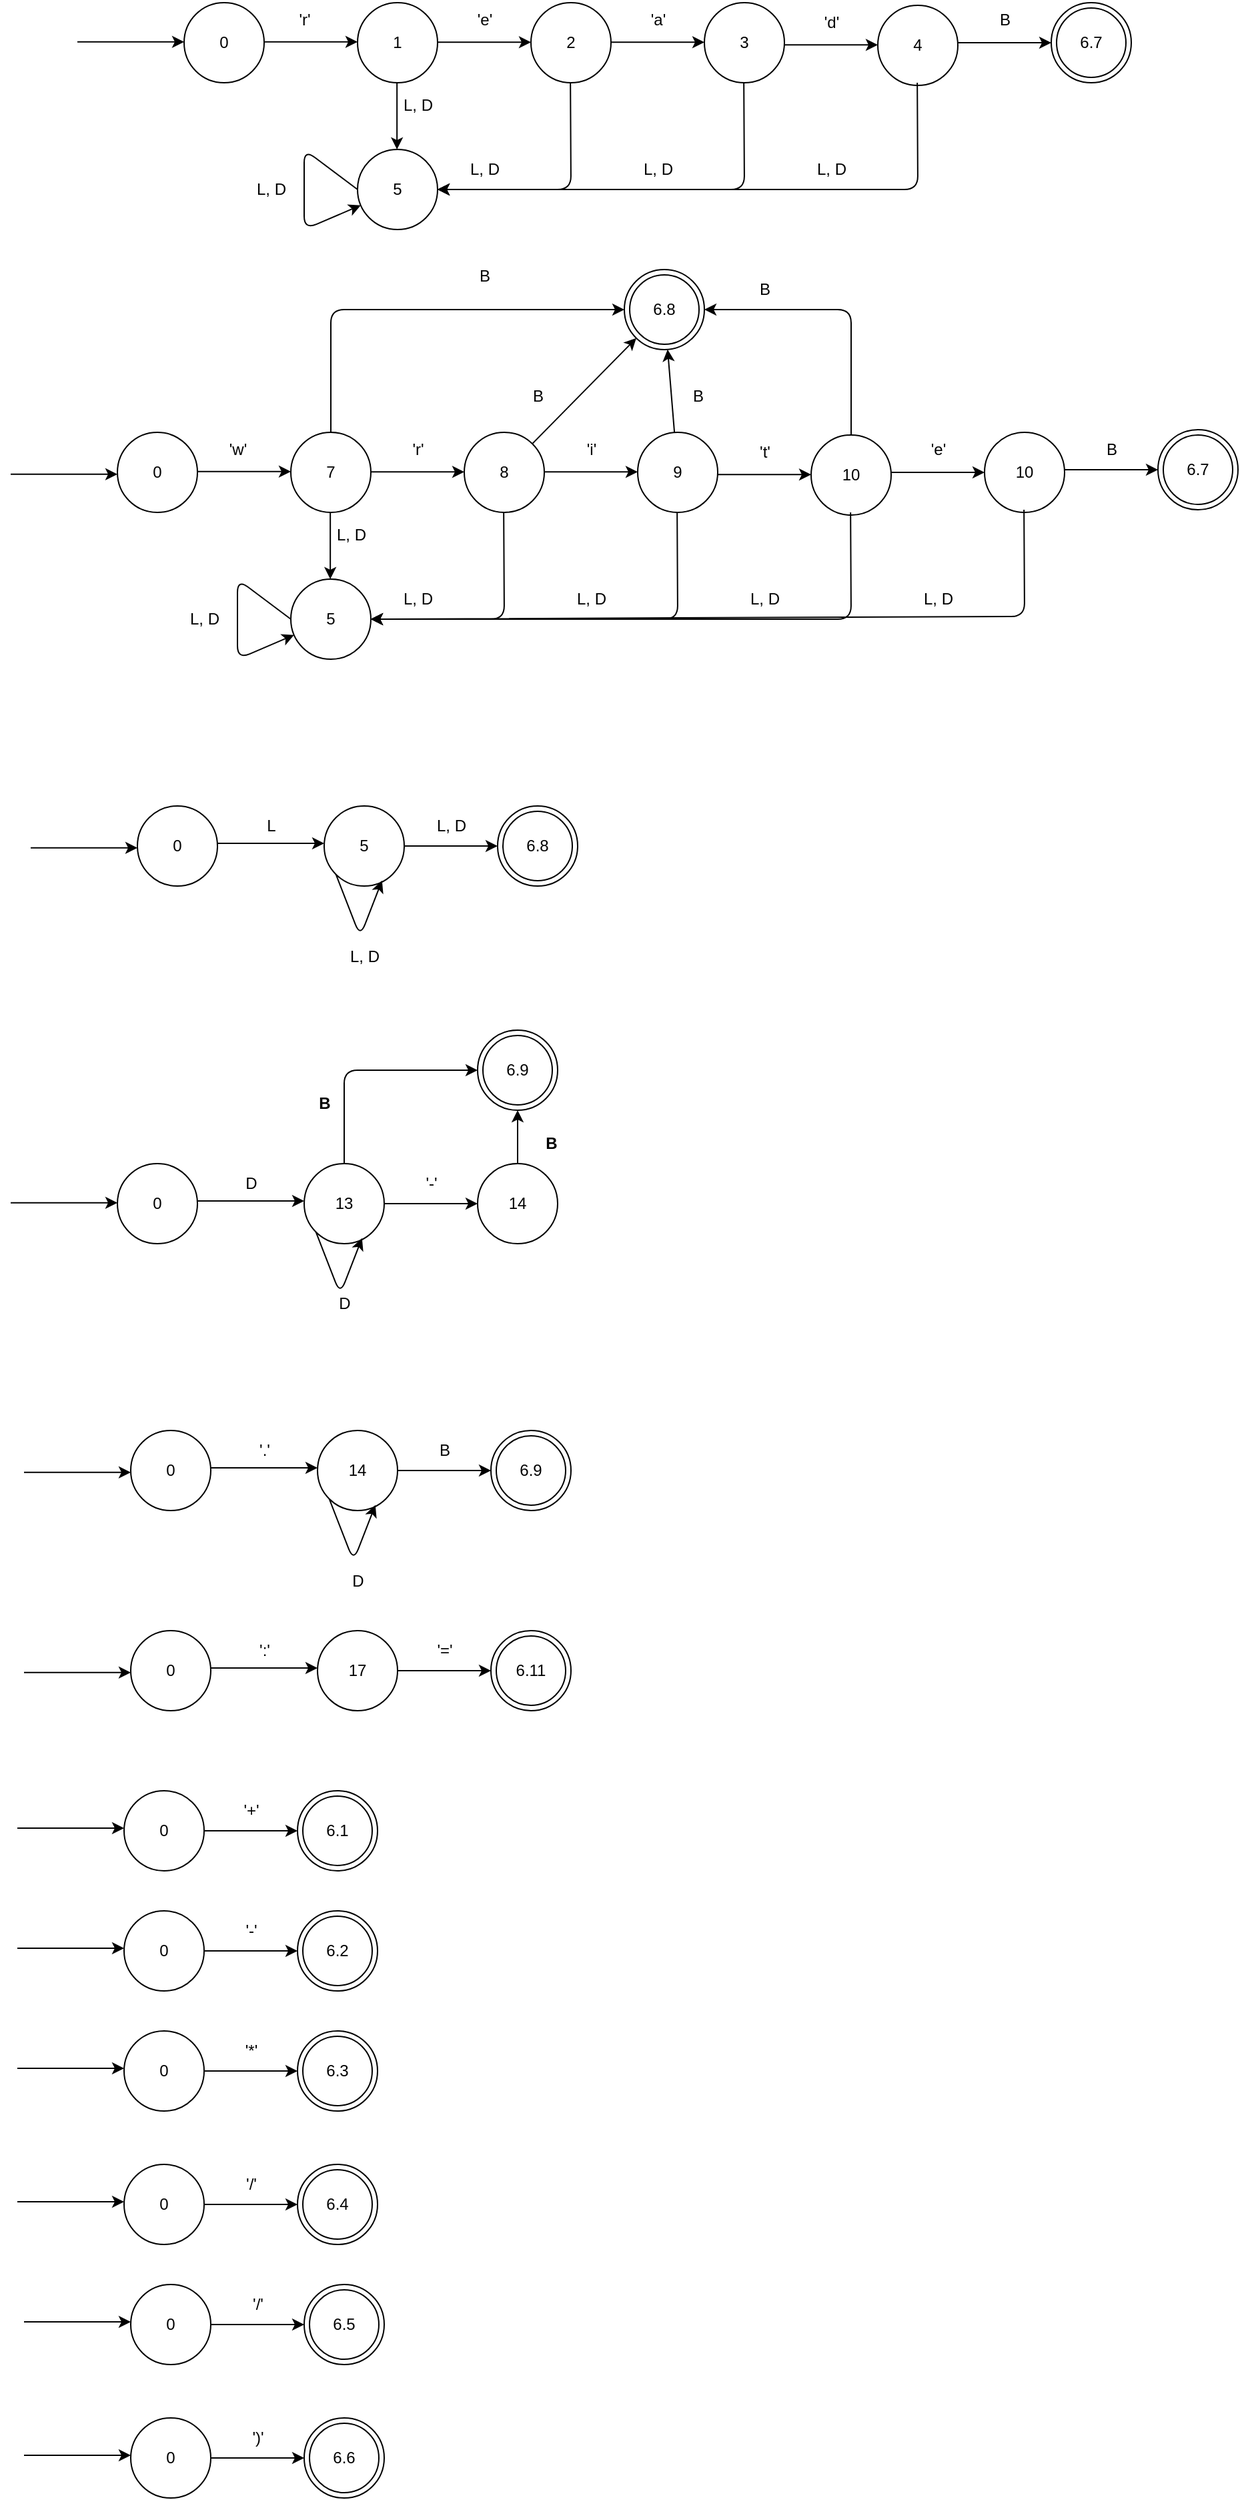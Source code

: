 <mxfile>
    <diagram id="kbqpYCO-wnvlzB_48cYy" name="Page-1">
        <mxGraphModel dx="1703" dy="479" grid="1" gridSize="10" guides="1" tooltips="1" connect="1" arrows="1" fold="1" page="1" pageScale="1" pageWidth="850" pageHeight="1100" math="0" shadow="0">
            <root>
                <mxCell id="0"/>
                <mxCell id="1" parent="0"/>
                <mxCell id="2" value="" style="endArrow=classic;html=1;" edge="1" parent="1">
                    <mxGeometry width="50" height="50" relative="1" as="geometry">
                        <mxPoint x="10" y="279.41" as="sourcePoint"/>
                        <mxPoint x="90" y="279.41" as="targetPoint"/>
                    </mxGeometry>
                </mxCell>
                <mxCell id="3" value="0" style="ellipse;whiteSpace=wrap;html=1;aspect=fixed;" vertex="1" parent="1">
                    <mxGeometry x="90" y="250" width="60" height="60" as="geometry"/>
                </mxCell>
                <mxCell id="4" value="" style="endArrow=classic;html=1;" edge="1" parent="1">
                    <mxGeometry width="50" height="50" relative="1" as="geometry">
                        <mxPoint x="150" y="279.41" as="sourcePoint"/>
                        <mxPoint x="220" y="279.41" as="targetPoint"/>
                    </mxGeometry>
                </mxCell>
                <mxCell id="5" value="" style="endArrow=classic;html=1;" edge="1" parent="1">
                    <mxGeometry width="50" height="50" relative="1" as="geometry">
                        <mxPoint x="280" y="279.66" as="sourcePoint"/>
                        <mxPoint x="350" y="279.66" as="targetPoint"/>
                    </mxGeometry>
                </mxCell>
                <mxCell id="6" value="1" style="ellipse;whiteSpace=wrap;html=1;aspect=fixed;" vertex="1" parent="1">
                    <mxGeometry x="220" y="250" width="60" height="60" as="geometry"/>
                </mxCell>
                <mxCell id="7" value="2" style="ellipse;whiteSpace=wrap;html=1;aspect=fixed;" vertex="1" parent="1">
                    <mxGeometry x="350" y="250" width="60" height="60" as="geometry"/>
                </mxCell>
                <mxCell id="8" value="&#39;r&#39;" style="text;html=1;align=center;verticalAlign=middle;resizable=0;points=[];autosize=1;strokeColor=none;fillColor=none;" vertex="1" parent="1">
                    <mxGeometry x="165" y="248" width="30" height="30" as="geometry"/>
                </mxCell>
                <mxCell id="9" value="&#39;e&#39;" style="text;html=1;align=center;verticalAlign=middle;resizable=0;points=[];autosize=1;strokeColor=none;fillColor=none;" vertex="1" parent="1">
                    <mxGeometry x="300" y="248" width="30" height="30" as="geometry"/>
                </mxCell>
                <mxCell id="14" value="" style="endArrow=classic;html=1;" edge="1" parent="1">
                    <mxGeometry width="50" height="50" relative="1" as="geometry">
                        <mxPoint x="410" y="279.66" as="sourcePoint"/>
                        <mxPoint x="480" y="279.66" as="targetPoint"/>
                    </mxGeometry>
                </mxCell>
                <mxCell id="15" value="3" style="ellipse;whiteSpace=wrap;html=1;aspect=fixed;" vertex="1" parent="1">
                    <mxGeometry x="480" y="250" width="60" height="60" as="geometry"/>
                </mxCell>
                <mxCell id="16" value="&#39;a&#39;" style="text;html=1;align=center;verticalAlign=middle;resizable=0;points=[];autosize=1;strokeColor=none;fillColor=none;" vertex="1" parent="1">
                    <mxGeometry x="430" y="248" width="30" height="30" as="geometry"/>
                </mxCell>
                <mxCell id="17" value="" style="endArrow=classic;html=1;" edge="1" parent="1">
                    <mxGeometry width="50" height="50" relative="1" as="geometry">
                        <mxPoint x="540" y="281.66" as="sourcePoint"/>
                        <mxPoint x="610" y="281.66" as="targetPoint"/>
                    </mxGeometry>
                </mxCell>
                <mxCell id="18" value="4" style="ellipse;whiteSpace=wrap;html=1;aspect=fixed;" vertex="1" parent="1">
                    <mxGeometry x="610" y="252" width="60" height="60" as="geometry"/>
                </mxCell>
                <mxCell id="19" value="&#39;d&#39;" style="text;html=1;align=center;verticalAlign=middle;resizable=0;points=[];autosize=1;strokeColor=none;fillColor=none;" vertex="1" parent="1">
                    <mxGeometry x="560" y="250" width="30" height="30" as="geometry"/>
                </mxCell>
                <mxCell id="22" value="" style="endArrow=classic;html=1;" edge="1" parent="1">
                    <mxGeometry width="50" height="50" relative="1" as="geometry">
                        <mxPoint x="670" y="280.0" as="sourcePoint"/>
                        <mxPoint x="740" y="280.0" as="targetPoint"/>
                    </mxGeometry>
                </mxCell>
                <mxCell id="23" value="6.7" style="ellipse;shape=doubleEllipse;whiteSpace=wrap;html=1;aspect=fixed;" vertex="1" parent="1">
                    <mxGeometry x="740" y="250" width="60" height="60" as="geometry"/>
                </mxCell>
                <mxCell id="24" value="B" style="text;html=1;align=center;verticalAlign=middle;resizable=0;points=[];autosize=1;strokeColor=none;fillColor=none;" vertex="1" parent="1">
                    <mxGeometry x="690" y="248" width="30" height="30" as="geometry"/>
                </mxCell>
                <mxCell id="25" value="" style="endArrow=classic;html=1;" edge="1" parent="1">
                    <mxGeometry width="50" height="50" relative="1" as="geometry">
                        <mxPoint x="249.58" y="310" as="sourcePoint"/>
                        <mxPoint x="249.58" y="360" as="targetPoint"/>
                    </mxGeometry>
                </mxCell>
                <mxCell id="26" value="5" style="ellipse;whiteSpace=wrap;html=1;aspect=fixed;" vertex="1" parent="1">
                    <mxGeometry x="220" y="360" width="60" height="60" as="geometry"/>
                </mxCell>
                <mxCell id="27" value="L, D" style="text;html=1;align=center;verticalAlign=middle;resizable=0;points=[];autosize=1;strokeColor=none;fillColor=none;" vertex="1" parent="1">
                    <mxGeometry x="240" y="312" width="50" height="30" as="geometry"/>
                </mxCell>
                <mxCell id="28" value="" style="endArrow=classic;html=1;" edge="1" parent="1" target="26">
                    <mxGeometry width="50" height="50" relative="1" as="geometry">
                        <mxPoint x="379.58" y="310" as="sourcePoint"/>
                        <mxPoint x="380" y="400" as="targetPoint"/>
                        <Array as="points">
                            <mxPoint x="380" y="390"/>
                        </Array>
                    </mxGeometry>
                </mxCell>
                <mxCell id="29" value="" style="endArrow=classic;html=1;entryX=1;entryY=0.5;entryDx=0;entryDy=0;" edge="1" parent="1" target="26">
                    <mxGeometry width="50" height="50" relative="1" as="geometry">
                        <mxPoint x="509.58" y="310" as="sourcePoint"/>
                        <mxPoint x="510" y="390" as="targetPoint"/>
                        <Array as="points">
                            <mxPoint x="510" y="390"/>
                        </Array>
                    </mxGeometry>
                </mxCell>
                <mxCell id="30" value="" style="endArrow=classic;html=1;" edge="1" parent="1" target="26">
                    <mxGeometry width="50" height="50" relative="1" as="geometry">
                        <mxPoint x="639.58" y="310" as="sourcePoint"/>
                        <mxPoint x="410" y="390" as="targetPoint"/>
                        <Array as="points">
                            <mxPoint x="640" y="390"/>
                        </Array>
                    </mxGeometry>
                </mxCell>
                <mxCell id="31" value="L, D" style="text;html=1;align=center;verticalAlign=middle;resizable=0;points=[];autosize=1;strokeColor=none;fillColor=none;" vertex="1" parent="1">
                    <mxGeometry x="290" y="360" width="50" height="30" as="geometry"/>
                </mxCell>
                <mxCell id="32" value="L, D" style="text;html=1;align=center;verticalAlign=middle;resizable=0;points=[];autosize=1;strokeColor=none;fillColor=none;" vertex="1" parent="1">
                    <mxGeometry x="420" y="360" width="50" height="30" as="geometry"/>
                </mxCell>
                <mxCell id="33" value="L, D" style="text;html=1;align=center;verticalAlign=middle;resizable=0;points=[];autosize=1;strokeColor=none;fillColor=none;" vertex="1" parent="1">
                    <mxGeometry x="550" y="360" width="50" height="30" as="geometry"/>
                </mxCell>
                <mxCell id="34" value="" style="endArrow=classic;html=1;exitX=0;exitY=0.5;exitDx=0;exitDy=0;" edge="1" parent="1" source="26" target="26">
                    <mxGeometry width="50" height="50" relative="1" as="geometry">
                        <mxPoint x="145" y="410" as="sourcePoint"/>
                        <mxPoint x="140" y="390" as="targetPoint"/>
                        <Array as="points">
                            <mxPoint x="180" y="360"/>
                        </Array>
                    </mxGeometry>
                </mxCell>
                <mxCell id="35" value="L, D" style="text;html=1;align=center;verticalAlign=middle;resizable=0;points=[];autosize=1;strokeColor=none;fillColor=none;" vertex="1" parent="1">
                    <mxGeometry x="130" y="375" width="50" height="30" as="geometry"/>
                </mxCell>
                <mxCell id="90" value="0" style="ellipse;whiteSpace=wrap;html=1;aspect=fixed;" vertex="1" parent="1">
                    <mxGeometry x="40" y="572" width="60" height="60" as="geometry"/>
                </mxCell>
                <mxCell id="91" value="" style="endArrow=classic;html=1;" edge="1" parent="1">
                    <mxGeometry width="50" height="50" relative="1" as="geometry">
                        <mxPoint x="100" y="601.41" as="sourcePoint"/>
                        <mxPoint x="170" y="601.41" as="targetPoint"/>
                    </mxGeometry>
                </mxCell>
                <mxCell id="92" value="" style="endArrow=classic;html=1;" edge="1" parent="1">
                    <mxGeometry width="50" height="50" relative="1" as="geometry">
                        <mxPoint x="230" y="601.66" as="sourcePoint"/>
                        <mxPoint x="300" y="601.66" as="targetPoint"/>
                    </mxGeometry>
                </mxCell>
                <mxCell id="93" value="7" style="ellipse;whiteSpace=wrap;html=1;aspect=fixed;" vertex="1" parent="1">
                    <mxGeometry x="170" y="572" width="60" height="60" as="geometry"/>
                </mxCell>
                <mxCell id="94" value="8" style="ellipse;whiteSpace=wrap;html=1;aspect=fixed;" vertex="1" parent="1">
                    <mxGeometry x="300" y="572" width="60" height="60" as="geometry"/>
                </mxCell>
                <mxCell id="95" value="&#39;w&#39;" style="text;html=1;align=center;verticalAlign=middle;resizable=0;points=[];autosize=1;strokeColor=none;fillColor=none;" vertex="1" parent="1">
                    <mxGeometry x="110" y="570" width="40" height="30" as="geometry"/>
                </mxCell>
                <mxCell id="96" value="&#39;r&#39;" style="text;html=1;align=center;verticalAlign=middle;resizable=0;points=[];autosize=1;strokeColor=none;fillColor=none;" vertex="1" parent="1">
                    <mxGeometry x="250" y="570" width="30" height="30" as="geometry"/>
                </mxCell>
                <mxCell id="97" value="" style="endArrow=classic;html=1;" edge="1" parent="1">
                    <mxGeometry width="50" height="50" relative="1" as="geometry">
                        <mxPoint x="360" y="601.66" as="sourcePoint"/>
                        <mxPoint x="430" y="601.66" as="targetPoint"/>
                    </mxGeometry>
                </mxCell>
                <mxCell id="98" value="9" style="ellipse;whiteSpace=wrap;html=1;aspect=fixed;" vertex="1" parent="1">
                    <mxGeometry x="430" y="572" width="60" height="60" as="geometry"/>
                </mxCell>
                <mxCell id="99" value="&#39;i&#39;" style="text;html=1;align=center;verticalAlign=middle;resizable=0;points=[];autosize=1;strokeColor=none;fillColor=none;" vertex="1" parent="1">
                    <mxGeometry x="380" y="570" width="30" height="30" as="geometry"/>
                </mxCell>
                <mxCell id="100" value="" style="endArrow=classic;html=1;" edge="1" parent="1">
                    <mxGeometry width="50" height="50" relative="1" as="geometry">
                        <mxPoint x="490" y="603.66" as="sourcePoint"/>
                        <mxPoint x="560" y="603.66" as="targetPoint"/>
                    </mxGeometry>
                </mxCell>
                <mxCell id="101" value="10" style="ellipse;whiteSpace=wrap;html=1;aspect=fixed;" vertex="1" parent="1">
                    <mxGeometry x="560" y="574" width="60" height="60" as="geometry"/>
                </mxCell>
                <mxCell id="102" value="&#39;t&#39;" style="text;html=1;align=center;verticalAlign=middle;resizable=0;points=[];autosize=1;strokeColor=none;fillColor=none;" vertex="1" parent="1">
                    <mxGeometry x="510" y="572" width="30" height="30" as="geometry"/>
                </mxCell>
                <mxCell id="103" value="" style="endArrow=classic;html=1;" edge="1" parent="1">
                    <mxGeometry width="50" height="50" relative="1" as="geometry">
                        <mxPoint x="620" y="602" as="sourcePoint"/>
                        <mxPoint x="690" y="602" as="targetPoint"/>
                    </mxGeometry>
                </mxCell>
                <mxCell id="105" value="&#39;e&#39;" style="text;html=1;align=center;verticalAlign=middle;resizable=0;points=[];autosize=1;strokeColor=none;fillColor=none;" vertex="1" parent="1">
                    <mxGeometry x="640" y="570" width="30" height="30" as="geometry"/>
                </mxCell>
                <mxCell id="106" value="" style="endArrow=classic;html=1;" edge="1" parent="1">
                    <mxGeometry width="50" height="50" relative="1" as="geometry">
                        <mxPoint x="199.58" y="632" as="sourcePoint"/>
                        <mxPoint x="199.58" y="682" as="targetPoint"/>
                    </mxGeometry>
                </mxCell>
                <mxCell id="107" value="5" style="ellipse;whiteSpace=wrap;html=1;aspect=fixed;" vertex="1" parent="1">
                    <mxGeometry x="170" y="682" width="60" height="60" as="geometry"/>
                </mxCell>
                <mxCell id="108" value="L, D" style="text;html=1;align=center;verticalAlign=middle;resizable=0;points=[];autosize=1;strokeColor=none;fillColor=none;" vertex="1" parent="1">
                    <mxGeometry x="190" y="634" width="50" height="30" as="geometry"/>
                </mxCell>
                <mxCell id="109" value="" style="endArrow=classic;html=1;" edge="1" parent="1" target="107">
                    <mxGeometry width="50" height="50" relative="1" as="geometry">
                        <mxPoint x="329.58" y="632" as="sourcePoint"/>
                        <mxPoint x="330" y="722" as="targetPoint"/>
                        <Array as="points">
                            <mxPoint x="330" y="712"/>
                        </Array>
                    </mxGeometry>
                </mxCell>
                <mxCell id="110" value="" style="endArrow=classic;html=1;entryX=1;entryY=0.5;entryDx=0;entryDy=0;" edge="1" parent="1" target="107">
                    <mxGeometry width="50" height="50" relative="1" as="geometry">
                        <mxPoint x="459.58" y="632" as="sourcePoint"/>
                        <mxPoint x="460" y="712" as="targetPoint"/>
                        <Array as="points">
                            <mxPoint x="460" y="712"/>
                        </Array>
                    </mxGeometry>
                </mxCell>
                <mxCell id="111" value="" style="endArrow=classic;html=1;" edge="1" parent="1" target="107">
                    <mxGeometry width="50" height="50" relative="1" as="geometry">
                        <mxPoint x="589.58" y="632" as="sourcePoint"/>
                        <mxPoint x="360" y="712" as="targetPoint"/>
                        <Array as="points">
                            <mxPoint x="590" y="712"/>
                        </Array>
                    </mxGeometry>
                </mxCell>
                <mxCell id="112" value="L, D" style="text;html=1;align=center;verticalAlign=middle;resizable=0;points=[];autosize=1;strokeColor=none;fillColor=none;" vertex="1" parent="1">
                    <mxGeometry x="240" y="682" width="50" height="30" as="geometry"/>
                </mxCell>
                <mxCell id="113" value="L, D" style="text;html=1;align=center;verticalAlign=middle;resizable=0;points=[];autosize=1;strokeColor=none;fillColor=none;" vertex="1" parent="1">
                    <mxGeometry x="370" y="682" width="50" height="30" as="geometry"/>
                </mxCell>
                <mxCell id="114" value="L, D" style="text;html=1;align=center;verticalAlign=middle;resizable=0;points=[];autosize=1;strokeColor=none;fillColor=none;" vertex="1" parent="1">
                    <mxGeometry x="500" y="682" width="50" height="30" as="geometry"/>
                </mxCell>
                <mxCell id="115" value="" style="endArrow=classic;html=1;exitX=0;exitY=0.5;exitDx=0;exitDy=0;" edge="1" parent="1" source="107" target="107">
                    <mxGeometry width="50" height="50" relative="1" as="geometry">
                        <mxPoint x="95" y="732" as="sourcePoint"/>
                        <mxPoint x="90" y="712" as="targetPoint"/>
                        <Array as="points">
                            <mxPoint x="130" y="682"/>
                        </Array>
                    </mxGeometry>
                </mxCell>
                <mxCell id="116" value="L, D" style="text;html=1;align=center;verticalAlign=middle;resizable=0;points=[];autosize=1;strokeColor=none;fillColor=none;" vertex="1" parent="1">
                    <mxGeometry x="80" y="697" width="50" height="30" as="geometry"/>
                </mxCell>
                <mxCell id="117" value="10" style="ellipse;whiteSpace=wrap;html=1;aspect=fixed;" vertex="1" parent="1">
                    <mxGeometry x="690" y="572" width="60" height="60" as="geometry"/>
                </mxCell>
                <mxCell id="118" value="6.7" style="ellipse;shape=doubleEllipse;whiteSpace=wrap;html=1;aspect=fixed;" vertex="1" parent="1">
                    <mxGeometry x="820" y="570" width="60" height="60" as="geometry"/>
                </mxCell>
                <mxCell id="119" value="B" style="text;html=1;align=center;verticalAlign=middle;resizable=0;points=[];autosize=1;strokeColor=none;fillColor=none;" vertex="1" parent="1">
                    <mxGeometry x="770" y="570" width="30" height="30" as="geometry"/>
                </mxCell>
                <mxCell id="121" value="" style="endArrow=classic;html=1;" edge="1" parent="1">
                    <mxGeometry width="50" height="50" relative="1" as="geometry">
                        <mxPoint x="750" y="600" as="sourcePoint"/>
                        <mxPoint x="820" y="600" as="targetPoint"/>
                    </mxGeometry>
                </mxCell>
                <mxCell id="122" value="" style="endArrow=classic;html=1;entryX=1;entryY=0.5;entryDx=0;entryDy=0;" edge="1" parent="1" target="107">
                    <mxGeometry width="50" height="50" relative="1" as="geometry">
                        <mxPoint x="719.58" y="630" as="sourcePoint"/>
                        <mxPoint x="360" y="710" as="targetPoint"/>
                        <Array as="points">
                            <mxPoint x="720" y="710"/>
                        </Array>
                    </mxGeometry>
                </mxCell>
                <mxCell id="123" value="L, D" style="text;html=1;align=center;verticalAlign=middle;resizable=0;points=[];autosize=1;strokeColor=none;fillColor=none;" vertex="1" parent="1">
                    <mxGeometry x="630" y="682" width="50" height="30" as="geometry"/>
                </mxCell>
                <mxCell id="124" value="6.8" style="ellipse;shape=doubleEllipse;whiteSpace=wrap;html=1;aspect=fixed;" vertex="1" parent="1">
                    <mxGeometry x="420" y="450" width="60" height="60" as="geometry"/>
                </mxCell>
                <mxCell id="125" value="" style="endArrow=classic;html=1;entryX=0;entryY=0.5;entryDx=0;entryDy=0;" edge="1" parent="1" source="93" target="124">
                    <mxGeometry width="50" height="50" relative="1" as="geometry">
                        <mxPoint x="230" y="540" as="sourcePoint"/>
                        <mxPoint x="280" y="490" as="targetPoint"/>
                        <Array as="points">
                            <mxPoint x="200" y="480"/>
                        </Array>
                    </mxGeometry>
                </mxCell>
                <mxCell id="126" value="B" style="text;html=1;align=center;verticalAlign=middle;resizable=0;points=[];autosize=1;strokeColor=none;fillColor=none;" vertex="1" parent="1">
                    <mxGeometry x="300" y="440" width="30" height="30" as="geometry"/>
                </mxCell>
                <mxCell id="127" value="" style="endArrow=classic;html=1;" edge="1" parent="1" source="94" target="124">
                    <mxGeometry width="50" height="50" relative="1" as="geometry">
                        <mxPoint x="320" y="590" as="sourcePoint"/>
                        <mxPoint x="550" y="504" as="targetPoint"/>
                        <Array as="points"/>
                    </mxGeometry>
                </mxCell>
                <mxCell id="128" value="B" style="text;html=1;align=center;verticalAlign=middle;resizable=0;points=[];autosize=1;strokeColor=none;fillColor=none;" vertex="1" parent="1">
                    <mxGeometry x="340" y="530" width="30" height="30" as="geometry"/>
                </mxCell>
                <mxCell id="129" value="" style="endArrow=classic;html=1;" edge="1" parent="1" source="98" target="124">
                    <mxGeometry width="50" height="50" relative="1" as="geometry">
                        <mxPoint x="361" y="591" as="sourcePoint"/>
                        <mxPoint x="439" y="511" as="targetPoint"/>
                        <Array as="points"/>
                    </mxGeometry>
                </mxCell>
                <mxCell id="130" value="B" style="text;html=1;align=center;verticalAlign=middle;resizable=0;points=[];autosize=1;strokeColor=none;fillColor=none;" vertex="1" parent="1">
                    <mxGeometry x="460" y="530" width="30" height="30" as="geometry"/>
                </mxCell>
                <mxCell id="132" value="" style="endArrow=classic;html=1;" edge="1" parent="1" source="101" target="124">
                    <mxGeometry width="50" height="50" relative="1" as="geometry">
                        <mxPoint x="540" y="470" as="sourcePoint"/>
                        <mxPoint x="590" y="420" as="targetPoint"/>
                        <Array as="points">
                            <mxPoint x="590" y="480"/>
                        </Array>
                    </mxGeometry>
                </mxCell>
                <mxCell id="133" value="B" style="text;html=1;align=center;verticalAlign=middle;resizable=0;points=[];autosize=1;strokeColor=none;fillColor=none;" vertex="1" parent="1">
                    <mxGeometry x="510" y="450" width="30" height="30" as="geometry"/>
                </mxCell>
                <mxCell id="134" value="" style="endArrow=classic;html=1;" edge="1" parent="1">
                    <mxGeometry width="50" height="50" relative="1" as="geometry">
                        <mxPoint x="-40" y="603.41" as="sourcePoint"/>
                        <mxPoint x="40" y="603.41" as="targetPoint"/>
                    </mxGeometry>
                </mxCell>
                <mxCell id="135" value="0" style="ellipse;whiteSpace=wrap;html=1;aspect=fixed;" vertex="1" parent="1">
                    <mxGeometry x="55" y="852" width="60" height="60" as="geometry"/>
                </mxCell>
                <mxCell id="136" value="L" style="text;html=1;align=center;verticalAlign=middle;resizable=0;points=[];autosize=1;strokeColor=none;fillColor=none;" vertex="1" parent="1">
                    <mxGeometry x="140" y="852" width="30" height="30" as="geometry"/>
                </mxCell>
                <mxCell id="137" value="" style="endArrow=classic;html=1;" edge="1" parent="1">
                    <mxGeometry width="50" height="50" relative="1" as="geometry">
                        <mxPoint x="-25" y="883.41" as="sourcePoint"/>
                        <mxPoint x="55" y="883.41" as="targetPoint"/>
                    </mxGeometry>
                </mxCell>
                <mxCell id="138" value="5" style="ellipse;whiteSpace=wrap;html=1;aspect=fixed;" vertex="1" parent="1">
                    <mxGeometry x="195" y="852" width="60" height="60" as="geometry"/>
                </mxCell>
                <mxCell id="139" value="" style="endArrow=classic;html=1;" edge="1" parent="1">
                    <mxGeometry width="50" height="50" relative="1" as="geometry">
                        <mxPoint x="115" y="880.0" as="sourcePoint"/>
                        <mxPoint x="195" y="880.0" as="targetPoint"/>
                    </mxGeometry>
                </mxCell>
                <mxCell id="140" value="6.8" style="ellipse;shape=doubleEllipse;whiteSpace=wrap;html=1;aspect=fixed;" vertex="1" parent="1">
                    <mxGeometry x="325" y="852" width="60" height="60" as="geometry"/>
                </mxCell>
                <mxCell id="141" value="L, D" style="text;html=1;align=center;verticalAlign=middle;resizable=0;points=[];autosize=1;strokeColor=none;fillColor=none;" vertex="1" parent="1">
                    <mxGeometry x="265" y="852" width="50" height="30" as="geometry"/>
                </mxCell>
                <mxCell id="142" value="" style="endArrow=classic;html=1;" edge="1" parent="1">
                    <mxGeometry width="50" height="50" relative="1" as="geometry">
                        <mxPoint x="255" y="882" as="sourcePoint"/>
                        <mxPoint x="325" y="882" as="targetPoint"/>
                    </mxGeometry>
                </mxCell>
                <mxCell id="143" value="" style="endArrow=classic;html=1;exitX=0;exitY=1;exitDx=0;exitDy=0;entryX=0.723;entryY=0.932;entryDx=0;entryDy=0;entryPerimeter=0;" edge="1" parent="1" source="138" target="138">
                    <mxGeometry width="50" height="50" relative="1" as="geometry">
                        <mxPoint x="240.0" y="912.0" as="sourcePoint"/>
                        <mxPoint x="250" y="910" as="targetPoint"/>
                        <Array as="points">
                            <mxPoint x="222" y="950"/>
                        </Array>
                    </mxGeometry>
                </mxCell>
                <mxCell id="144" value="L, D" style="text;html=1;align=center;verticalAlign=middle;resizable=0;points=[];autosize=1;strokeColor=none;fillColor=none;" vertex="1" parent="1">
                    <mxGeometry x="200" y="950" width="50" height="30" as="geometry"/>
                </mxCell>
                <mxCell id="154" value="0" style="ellipse;whiteSpace=wrap;html=1;aspect=fixed;" vertex="1" parent="1">
                    <mxGeometry x="40" y="1120" width="60" height="60" as="geometry"/>
                </mxCell>
                <mxCell id="155" value="D" style="text;html=1;align=center;verticalAlign=middle;resizable=0;points=[];autosize=1;strokeColor=none;fillColor=none;" vertex="1" parent="1">
                    <mxGeometry x="125" y="1120" width="30" height="30" as="geometry"/>
                </mxCell>
                <mxCell id="156" value="" style="endArrow=classic;html=1;" edge="1" parent="1">
                    <mxGeometry width="50" height="50" relative="1" as="geometry">
                        <mxPoint x="-40" y="1149.41" as="sourcePoint"/>
                        <mxPoint x="40" y="1149.41" as="targetPoint"/>
                    </mxGeometry>
                </mxCell>
                <mxCell id="157" value="13" style="ellipse;whiteSpace=wrap;html=1;aspect=fixed;" vertex="1" parent="1">
                    <mxGeometry x="180" y="1120" width="60" height="60" as="geometry"/>
                </mxCell>
                <mxCell id="158" value="" style="endArrow=classic;html=1;" edge="1" parent="1">
                    <mxGeometry width="50" height="50" relative="1" as="geometry">
                        <mxPoint x="100" y="1148" as="sourcePoint"/>
                        <mxPoint x="180" y="1148" as="targetPoint"/>
                    </mxGeometry>
                </mxCell>
                <mxCell id="159" value="6.9" style="ellipse;shape=doubleEllipse;whiteSpace=wrap;html=1;aspect=fixed;" vertex="1" parent="1">
                    <mxGeometry x="310" y="1020" width="60" height="60" as="geometry"/>
                </mxCell>
                <mxCell id="160" value="&#39;-&#39;" style="text;html=1;align=center;verticalAlign=middle;resizable=0;points=[];autosize=1;strokeColor=none;fillColor=none;" vertex="1" parent="1">
                    <mxGeometry x="260" y="1120" width="30" height="30" as="geometry"/>
                </mxCell>
                <mxCell id="161" value="" style="endArrow=classic;html=1;" edge="1" parent="1">
                    <mxGeometry width="50" height="50" relative="1" as="geometry">
                        <mxPoint x="240" y="1150" as="sourcePoint"/>
                        <mxPoint x="310" y="1150" as="targetPoint"/>
                    </mxGeometry>
                </mxCell>
                <mxCell id="162" value="" style="endArrow=classic;html=1;exitX=0;exitY=1;exitDx=0;exitDy=0;entryX=0.723;entryY=0.932;entryDx=0;entryDy=0;entryPerimeter=0;" edge="1" parent="1" source="157" target="157">
                    <mxGeometry width="50" height="50" relative="1" as="geometry">
                        <mxPoint x="225.0" y="1180.0" as="sourcePoint"/>
                        <mxPoint x="235" y="1178" as="targetPoint"/>
                        <Array as="points">
                            <mxPoint x="207" y="1218"/>
                        </Array>
                    </mxGeometry>
                </mxCell>
                <mxCell id="163" value="D" style="text;html=1;align=center;verticalAlign=middle;resizable=0;points=[];autosize=1;strokeColor=none;fillColor=none;" vertex="1" parent="1">
                    <mxGeometry x="195" y="1210" width="30" height="30" as="geometry"/>
                </mxCell>
                <mxCell id="164" value="14" style="ellipse;whiteSpace=wrap;html=1;aspect=fixed;" vertex="1" parent="1">
                    <mxGeometry x="310" y="1120" width="60" height="60" as="geometry"/>
                </mxCell>
                <mxCell id="165" value="" style="endArrow=classic;html=1;" edge="1" parent="1" source="164">
                    <mxGeometry width="50" height="50" relative="1" as="geometry">
                        <mxPoint x="530" y="1230" as="sourcePoint"/>
                        <mxPoint x="340" y="1080" as="targetPoint"/>
                    </mxGeometry>
                </mxCell>
                <mxCell id="166" value="&lt;b&gt;B&lt;/b&gt;" style="text;html=1;align=center;verticalAlign=middle;resizable=0;points=[];autosize=1;strokeColor=none;fillColor=none;" vertex="1" parent="1">
                    <mxGeometry x="350" y="1090" width="30" height="30" as="geometry"/>
                </mxCell>
                <mxCell id="167" value="" style="endArrow=classic;html=1;" edge="1" parent="1" source="157">
                    <mxGeometry width="50" height="50" relative="1" as="geometry">
                        <mxPoint x="530" y="1230" as="sourcePoint"/>
                        <mxPoint x="310" y="1050" as="targetPoint"/>
                        <Array as="points">
                            <mxPoint x="210" y="1050"/>
                        </Array>
                    </mxGeometry>
                </mxCell>
                <mxCell id="168" value="&lt;b&gt;B&lt;/b&gt;" style="text;html=1;align=center;verticalAlign=middle;resizable=0;points=[];autosize=1;strokeColor=none;fillColor=none;" vertex="1" parent="1">
                    <mxGeometry x="180" y="1060" width="30" height="30" as="geometry"/>
                </mxCell>
                <mxCell id="170" value="0" style="ellipse;whiteSpace=wrap;html=1;aspect=fixed;" vertex="1" parent="1">
                    <mxGeometry x="50" y="1320" width="60" height="60" as="geometry"/>
                </mxCell>
                <mxCell id="171" value="&#39;.&#39;" style="text;html=1;align=center;verticalAlign=middle;resizable=0;points=[];autosize=1;strokeColor=none;fillColor=none;" vertex="1" parent="1">
                    <mxGeometry x="135" y="1320" width="30" height="30" as="geometry"/>
                </mxCell>
                <mxCell id="172" value="" style="endArrow=classic;html=1;" edge="1" parent="1">
                    <mxGeometry width="50" height="50" relative="1" as="geometry">
                        <mxPoint x="-30" y="1351.41" as="sourcePoint"/>
                        <mxPoint x="50" y="1351.41" as="targetPoint"/>
                    </mxGeometry>
                </mxCell>
                <mxCell id="173" value="14" style="ellipse;whiteSpace=wrap;html=1;aspect=fixed;" vertex="1" parent="1">
                    <mxGeometry x="190" y="1320" width="60" height="60" as="geometry"/>
                </mxCell>
                <mxCell id="174" value="" style="endArrow=classic;html=1;" edge="1" parent="1">
                    <mxGeometry width="50" height="50" relative="1" as="geometry">
                        <mxPoint x="110" y="1348" as="sourcePoint"/>
                        <mxPoint x="190" y="1348" as="targetPoint"/>
                    </mxGeometry>
                </mxCell>
                <mxCell id="175" value="6.9" style="ellipse;shape=doubleEllipse;whiteSpace=wrap;html=1;aspect=fixed;" vertex="1" parent="1">
                    <mxGeometry x="320" y="1320" width="60" height="60" as="geometry"/>
                </mxCell>
                <mxCell id="176" value="B" style="text;html=1;align=center;verticalAlign=middle;resizable=0;points=[];autosize=1;strokeColor=none;fillColor=none;" vertex="1" parent="1">
                    <mxGeometry x="270" y="1320" width="30" height="30" as="geometry"/>
                </mxCell>
                <mxCell id="177" value="" style="endArrow=classic;html=1;" edge="1" parent="1">
                    <mxGeometry width="50" height="50" relative="1" as="geometry">
                        <mxPoint x="250" y="1350" as="sourcePoint"/>
                        <mxPoint x="320" y="1350" as="targetPoint"/>
                    </mxGeometry>
                </mxCell>
                <mxCell id="178" value="" style="endArrow=classic;html=1;exitX=0;exitY=1;exitDx=0;exitDy=0;entryX=0.723;entryY=0.932;entryDx=0;entryDy=0;entryPerimeter=0;" edge="1" parent="1" source="173" target="173">
                    <mxGeometry width="50" height="50" relative="1" as="geometry">
                        <mxPoint x="235.0" y="1380.0" as="sourcePoint"/>
                        <mxPoint x="245" y="1378" as="targetPoint"/>
                        <Array as="points">
                            <mxPoint x="217" y="1418"/>
                        </Array>
                    </mxGeometry>
                </mxCell>
                <mxCell id="179" value="D" style="text;html=1;align=center;verticalAlign=middle;resizable=0;points=[];autosize=1;strokeColor=none;fillColor=none;" vertex="1" parent="1">
                    <mxGeometry x="205" y="1418" width="30" height="30" as="geometry"/>
                </mxCell>
                <mxCell id="180" value="0" style="ellipse;whiteSpace=wrap;html=1;aspect=fixed;" vertex="1" parent="1">
                    <mxGeometry x="50" y="1470" width="60" height="60" as="geometry"/>
                </mxCell>
                <mxCell id="181" value="&#39;:&#39;" style="text;html=1;align=center;verticalAlign=middle;resizable=0;points=[];autosize=1;strokeColor=none;fillColor=none;" vertex="1" parent="1">
                    <mxGeometry x="135" y="1470" width="30" height="30" as="geometry"/>
                </mxCell>
                <mxCell id="182" value="" style="endArrow=classic;html=1;" edge="1" parent="1">
                    <mxGeometry width="50" height="50" relative="1" as="geometry">
                        <mxPoint x="-30" y="1501.41" as="sourcePoint"/>
                        <mxPoint x="50" y="1501.41" as="targetPoint"/>
                    </mxGeometry>
                </mxCell>
                <mxCell id="183" value="17" style="ellipse;whiteSpace=wrap;html=1;aspect=fixed;" vertex="1" parent="1">
                    <mxGeometry x="190" y="1470" width="60" height="60" as="geometry"/>
                </mxCell>
                <mxCell id="184" value="" style="endArrow=classic;html=1;" edge="1" parent="1">
                    <mxGeometry width="50" height="50" relative="1" as="geometry">
                        <mxPoint x="110" y="1498" as="sourcePoint"/>
                        <mxPoint x="190" y="1498" as="targetPoint"/>
                    </mxGeometry>
                </mxCell>
                <mxCell id="185" value="6.11" style="ellipse;shape=doubleEllipse;whiteSpace=wrap;html=1;aspect=fixed;" vertex="1" parent="1">
                    <mxGeometry x="320" y="1470" width="60" height="60" as="geometry"/>
                </mxCell>
                <mxCell id="186" value="&#39;=&#39;" style="text;html=1;align=center;verticalAlign=middle;resizable=0;points=[];autosize=1;strokeColor=none;fillColor=none;" vertex="1" parent="1">
                    <mxGeometry x="265" y="1470" width="40" height="30" as="geometry"/>
                </mxCell>
                <mxCell id="187" value="" style="endArrow=classic;html=1;" edge="1" parent="1">
                    <mxGeometry width="50" height="50" relative="1" as="geometry">
                        <mxPoint x="250" y="1500" as="sourcePoint"/>
                        <mxPoint x="320" y="1500" as="targetPoint"/>
                    </mxGeometry>
                </mxCell>
                <mxCell id="191" value="0" style="ellipse;whiteSpace=wrap;html=1;aspect=fixed;" vertex="1" parent="1">
                    <mxGeometry x="45" y="1590" width="60" height="60" as="geometry"/>
                </mxCell>
                <mxCell id="192" value="" style="endArrow=classic;html=1;" edge="1" parent="1">
                    <mxGeometry width="50" height="50" relative="1" as="geometry">
                        <mxPoint x="-35" y="1618" as="sourcePoint"/>
                        <mxPoint x="45" y="1618" as="targetPoint"/>
                    </mxGeometry>
                </mxCell>
                <mxCell id="193" value="6.1" style="ellipse;shape=doubleEllipse;whiteSpace=wrap;html=1;aspect=fixed;" vertex="1" parent="1">
                    <mxGeometry x="175" y="1590" width="60" height="60" as="geometry"/>
                </mxCell>
                <mxCell id="194" value="&#39;+&#39;" style="text;html=1;align=center;verticalAlign=middle;resizable=0;points=[];autosize=1;strokeColor=none;fillColor=none;" vertex="1" parent="1">
                    <mxGeometry x="120" y="1590" width="40" height="30" as="geometry"/>
                </mxCell>
                <mxCell id="195" value="" style="endArrow=classic;html=1;" edge="1" parent="1">
                    <mxGeometry width="50" height="50" relative="1" as="geometry">
                        <mxPoint x="105" y="1620" as="sourcePoint"/>
                        <mxPoint x="175" y="1620" as="targetPoint"/>
                    </mxGeometry>
                </mxCell>
                <mxCell id="196" value="0" style="ellipse;whiteSpace=wrap;html=1;aspect=fixed;" vertex="1" parent="1">
                    <mxGeometry x="45" y="1680" width="60" height="60" as="geometry"/>
                </mxCell>
                <mxCell id="197" value="" style="endArrow=classic;html=1;" edge="1" parent="1">
                    <mxGeometry width="50" height="50" relative="1" as="geometry">
                        <mxPoint x="-35" y="1708" as="sourcePoint"/>
                        <mxPoint x="45" y="1708" as="targetPoint"/>
                    </mxGeometry>
                </mxCell>
                <mxCell id="198" value="6.2" style="ellipse;shape=doubleEllipse;whiteSpace=wrap;html=1;aspect=fixed;" vertex="1" parent="1">
                    <mxGeometry x="175" y="1680" width="60" height="60" as="geometry"/>
                </mxCell>
                <mxCell id="199" value="&#39;-&#39;" style="text;html=1;align=center;verticalAlign=middle;resizable=0;points=[];autosize=1;strokeColor=none;fillColor=none;" vertex="1" parent="1">
                    <mxGeometry x="125" y="1680" width="30" height="30" as="geometry"/>
                </mxCell>
                <mxCell id="200" value="" style="endArrow=classic;html=1;" edge="1" parent="1">
                    <mxGeometry width="50" height="50" relative="1" as="geometry">
                        <mxPoint x="105" y="1710" as="sourcePoint"/>
                        <mxPoint x="175" y="1710" as="targetPoint"/>
                    </mxGeometry>
                </mxCell>
                <mxCell id="201" value="0" style="ellipse;whiteSpace=wrap;html=1;aspect=fixed;" vertex="1" parent="1">
                    <mxGeometry x="45" y="1770" width="60" height="60" as="geometry"/>
                </mxCell>
                <mxCell id="202" value="" style="endArrow=classic;html=1;" edge="1" parent="1">
                    <mxGeometry width="50" height="50" relative="1" as="geometry">
                        <mxPoint x="-35" y="1798" as="sourcePoint"/>
                        <mxPoint x="45" y="1798" as="targetPoint"/>
                    </mxGeometry>
                </mxCell>
                <mxCell id="203" value="6.3" style="ellipse;shape=doubleEllipse;whiteSpace=wrap;html=1;aspect=fixed;" vertex="1" parent="1">
                    <mxGeometry x="175" y="1770" width="60" height="60" as="geometry"/>
                </mxCell>
                <mxCell id="204" value="&#39;*&#39;" style="text;html=1;align=center;verticalAlign=middle;resizable=0;points=[];autosize=1;strokeColor=none;fillColor=none;" vertex="1" parent="1">
                    <mxGeometry x="125" y="1770" width="30" height="30" as="geometry"/>
                </mxCell>
                <mxCell id="205" value="" style="endArrow=classic;html=1;" edge="1" parent="1">
                    <mxGeometry width="50" height="50" relative="1" as="geometry">
                        <mxPoint x="105" y="1800" as="sourcePoint"/>
                        <mxPoint x="175" y="1800" as="targetPoint"/>
                    </mxGeometry>
                </mxCell>
                <mxCell id="206" value="0" style="ellipse;whiteSpace=wrap;html=1;aspect=fixed;" vertex="1" parent="1">
                    <mxGeometry x="45" y="1870" width="60" height="60" as="geometry"/>
                </mxCell>
                <mxCell id="207" value="" style="endArrow=classic;html=1;" edge="1" parent="1">
                    <mxGeometry width="50" height="50" relative="1" as="geometry">
                        <mxPoint x="-35" y="1898" as="sourcePoint"/>
                        <mxPoint x="45" y="1898" as="targetPoint"/>
                    </mxGeometry>
                </mxCell>
                <mxCell id="208" value="6.4" style="ellipse;shape=doubleEllipse;whiteSpace=wrap;html=1;aspect=fixed;" vertex="1" parent="1">
                    <mxGeometry x="175" y="1870" width="60" height="60" as="geometry"/>
                </mxCell>
                <mxCell id="209" value="&#39;/&#39;" style="text;html=1;align=center;verticalAlign=middle;resizable=0;points=[];autosize=1;strokeColor=none;fillColor=none;" vertex="1" parent="1">
                    <mxGeometry x="125" y="1870" width="30" height="30" as="geometry"/>
                </mxCell>
                <mxCell id="210" value="" style="endArrow=classic;html=1;" edge="1" parent="1">
                    <mxGeometry width="50" height="50" relative="1" as="geometry">
                        <mxPoint x="105" y="1900" as="sourcePoint"/>
                        <mxPoint x="175" y="1900" as="targetPoint"/>
                    </mxGeometry>
                </mxCell>
                <mxCell id="211" value="0" style="ellipse;whiteSpace=wrap;html=1;aspect=fixed;" vertex="1" parent="1">
                    <mxGeometry x="50" y="1960" width="60" height="60" as="geometry"/>
                </mxCell>
                <mxCell id="212" value="" style="endArrow=classic;html=1;" edge="1" parent="1">
                    <mxGeometry width="50" height="50" relative="1" as="geometry">
                        <mxPoint x="-30" y="1988" as="sourcePoint"/>
                        <mxPoint x="50" y="1988" as="targetPoint"/>
                    </mxGeometry>
                </mxCell>
                <mxCell id="213" value="6.5" style="ellipse;shape=doubleEllipse;whiteSpace=wrap;html=1;aspect=fixed;" vertex="1" parent="1">
                    <mxGeometry x="180" y="1960" width="60" height="60" as="geometry"/>
                </mxCell>
                <mxCell id="214" value="&#39;/&#39;" style="text;html=1;align=center;verticalAlign=middle;resizable=0;points=[];autosize=1;strokeColor=none;fillColor=none;" vertex="1" parent="1">
                    <mxGeometry x="130" y="1960" width="30" height="30" as="geometry"/>
                </mxCell>
                <mxCell id="215" value="" style="endArrow=classic;html=1;" edge="1" parent="1">
                    <mxGeometry width="50" height="50" relative="1" as="geometry">
                        <mxPoint x="110" y="1990" as="sourcePoint"/>
                        <mxPoint x="180" y="1990" as="targetPoint"/>
                    </mxGeometry>
                </mxCell>
                <mxCell id="216" value="0" style="ellipse;whiteSpace=wrap;html=1;aspect=fixed;" vertex="1" parent="1">
                    <mxGeometry x="50" y="2060" width="60" height="60" as="geometry"/>
                </mxCell>
                <mxCell id="217" value="" style="endArrow=classic;html=1;" edge="1" parent="1">
                    <mxGeometry width="50" height="50" relative="1" as="geometry">
                        <mxPoint x="-30" y="2088" as="sourcePoint"/>
                        <mxPoint x="50" y="2088" as="targetPoint"/>
                    </mxGeometry>
                </mxCell>
                <mxCell id="218" value="6.6" style="ellipse;shape=doubleEllipse;whiteSpace=wrap;html=1;aspect=fixed;" vertex="1" parent="1">
                    <mxGeometry x="180" y="2060" width="60" height="60" as="geometry"/>
                </mxCell>
                <mxCell id="219" value="&#39;)&#39;" style="text;html=1;align=center;verticalAlign=middle;resizable=0;points=[];autosize=1;strokeColor=none;fillColor=none;" vertex="1" parent="1">
                    <mxGeometry x="130" y="2060" width="30" height="30" as="geometry"/>
                </mxCell>
                <mxCell id="220" value="" style="endArrow=classic;html=1;" edge="1" parent="1">
                    <mxGeometry width="50" height="50" relative="1" as="geometry">
                        <mxPoint x="110" y="2090" as="sourcePoint"/>
                        <mxPoint x="180" y="2090" as="targetPoint"/>
                    </mxGeometry>
                </mxCell>
            </root>
        </mxGraphModel>
    </diagram>
</mxfile>